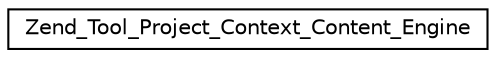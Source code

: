 digraph G
{
  edge [fontname="Helvetica",fontsize="10",labelfontname="Helvetica",labelfontsize="10"];
  node [fontname="Helvetica",fontsize="10",shape=record];
  rankdir="LR";
  Node1 [label="Zend_Tool_Project_Context_Content_Engine",height=0.2,width=0.4,color="black", fillcolor="white", style="filled",URL="$class_zend___tool___project___context___content___engine.html"];
}
